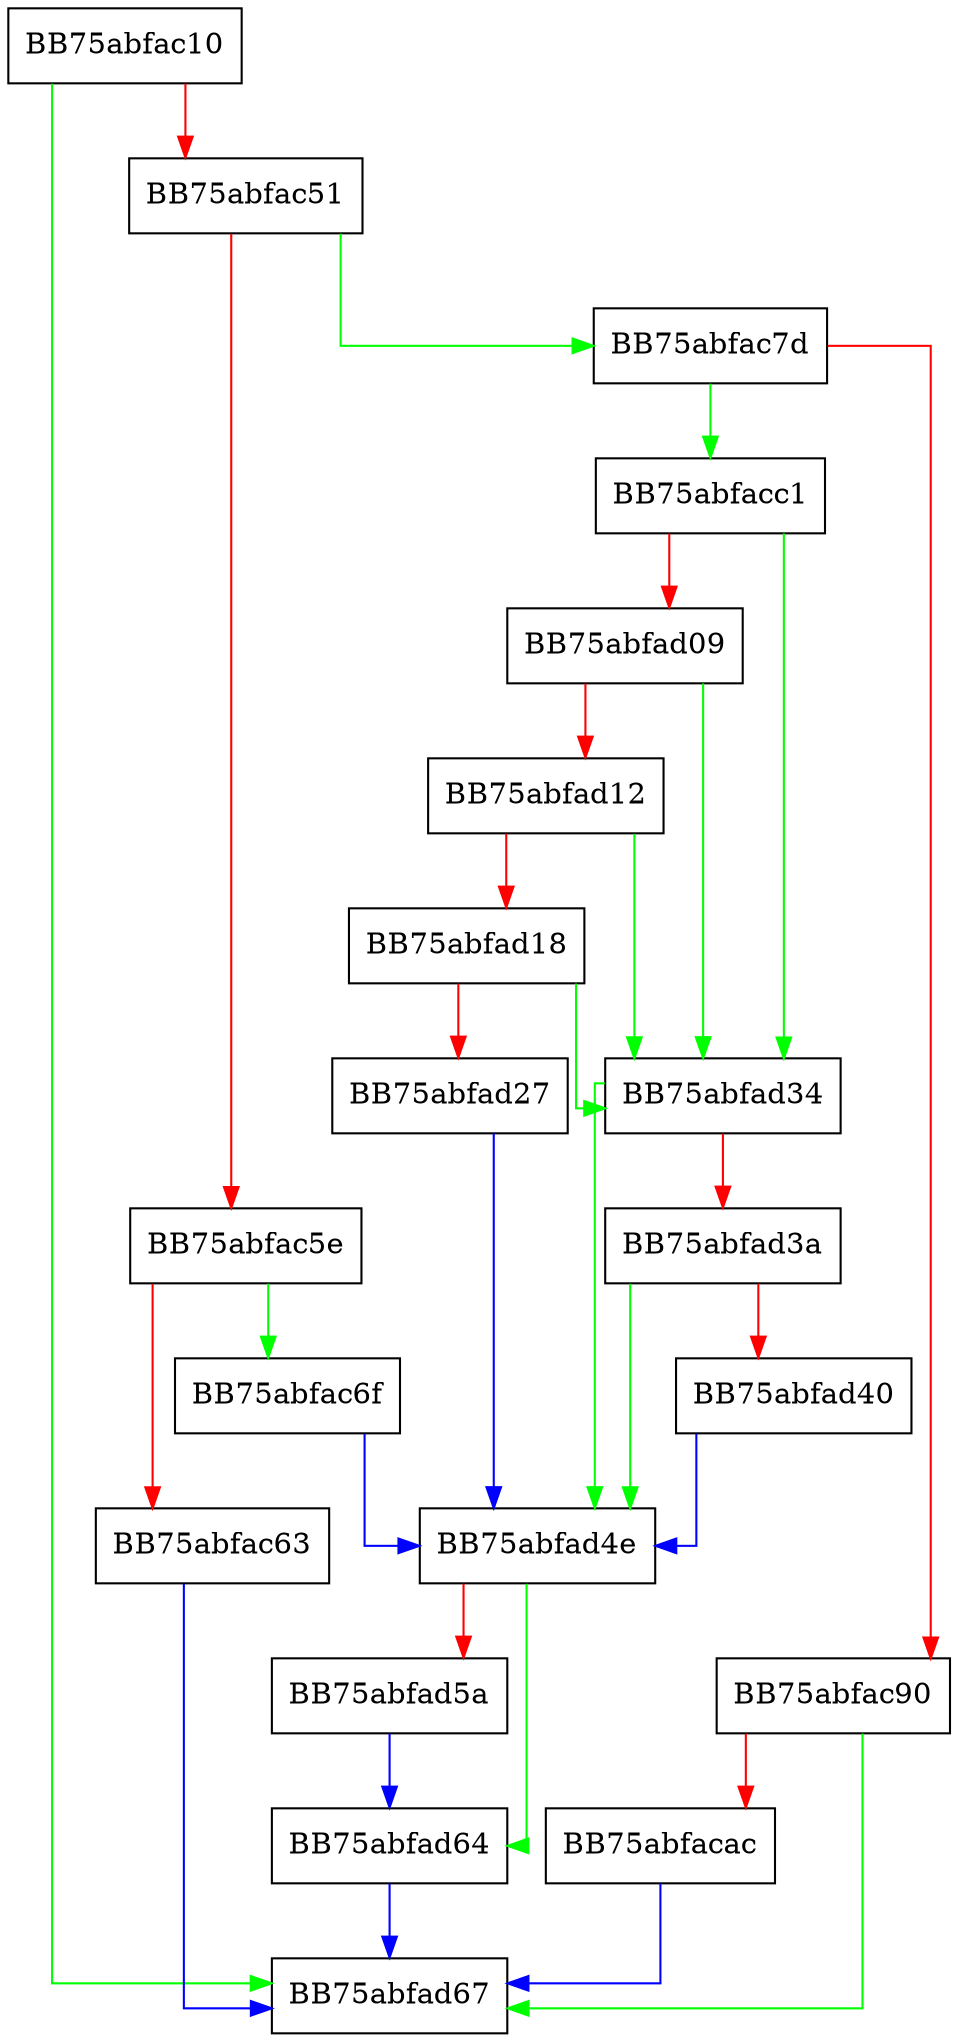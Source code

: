 digraph ZSTD_compressBlock_internal {
  node [shape="box"];
  graph [splines=ortho];
  BB75abfac10 -> BB75abfad67 [color="green"];
  BB75abfac10 -> BB75abfac51 [color="red"];
  BB75abfac51 -> BB75abfac7d [color="green"];
  BB75abfac51 -> BB75abfac5e [color="red"];
  BB75abfac5e -> BB75abfac6f [color="green"];
  BB75abfac5e -> BB75abfac63 [color="red"];
  BB75abfac63 -> BB75abfad67 [color="blue"];
  BB75abfac6f -> BB75abfad4e [color="blue"];
  BB75abfac7d -> BB75abfacc1 [color="green"];
  BB75abfac7d -> BB75abfac90 [color="red"];
  BB75abfac90 -> BB75abfad67 [color="green"];
  BB75abfac90 -> BB75abfacac [color="red"];
  BB75abfacac -> BB75abfad67 [color="blue"];
  BB75abfacc1 -> BB75abfad34 [color="green"];
  BB75abfacc1 -> BB75abfad09 [color="red"];
  BB75abfad09 -> BB75abfad34 [color="green"];
  BB75abfad09 -> BB75abfad12 [color="red"];
  BB75abfad12 -> BB75abfad34 [color="green"];
  BB75abfad12 -> BB75abfad18 [color="red"];
  BB75abfad18 -> BB75abfad34 [color="green"];
  BB75abfad18 -> BB75abfad27 [color="red"];
  BB75abfad27 -> BB75abfad4e [color="blue"];
  BB75abfad34 -> BB75abfad4e [color="green"];
  BB75abfad34 -> BB75abfad3a [color="red"];
  BB75abfad3a -> BB75abfad4e [color="green"];
  BB75abfad3a -> BB75abfad40 [color="red"];
  BB75abfad40 -> BB75abfad4e [color="blue"];
  BB75abfad4e -> BB75abfad64 [color="green"];
  BB75abfad4e -> BB75abfad5a [color="red"];
  BB75abfad5a -> BB75abfad64 [color="blue"];
  BB75abfad64 -> BB75abfad67 [color="blue"];
}